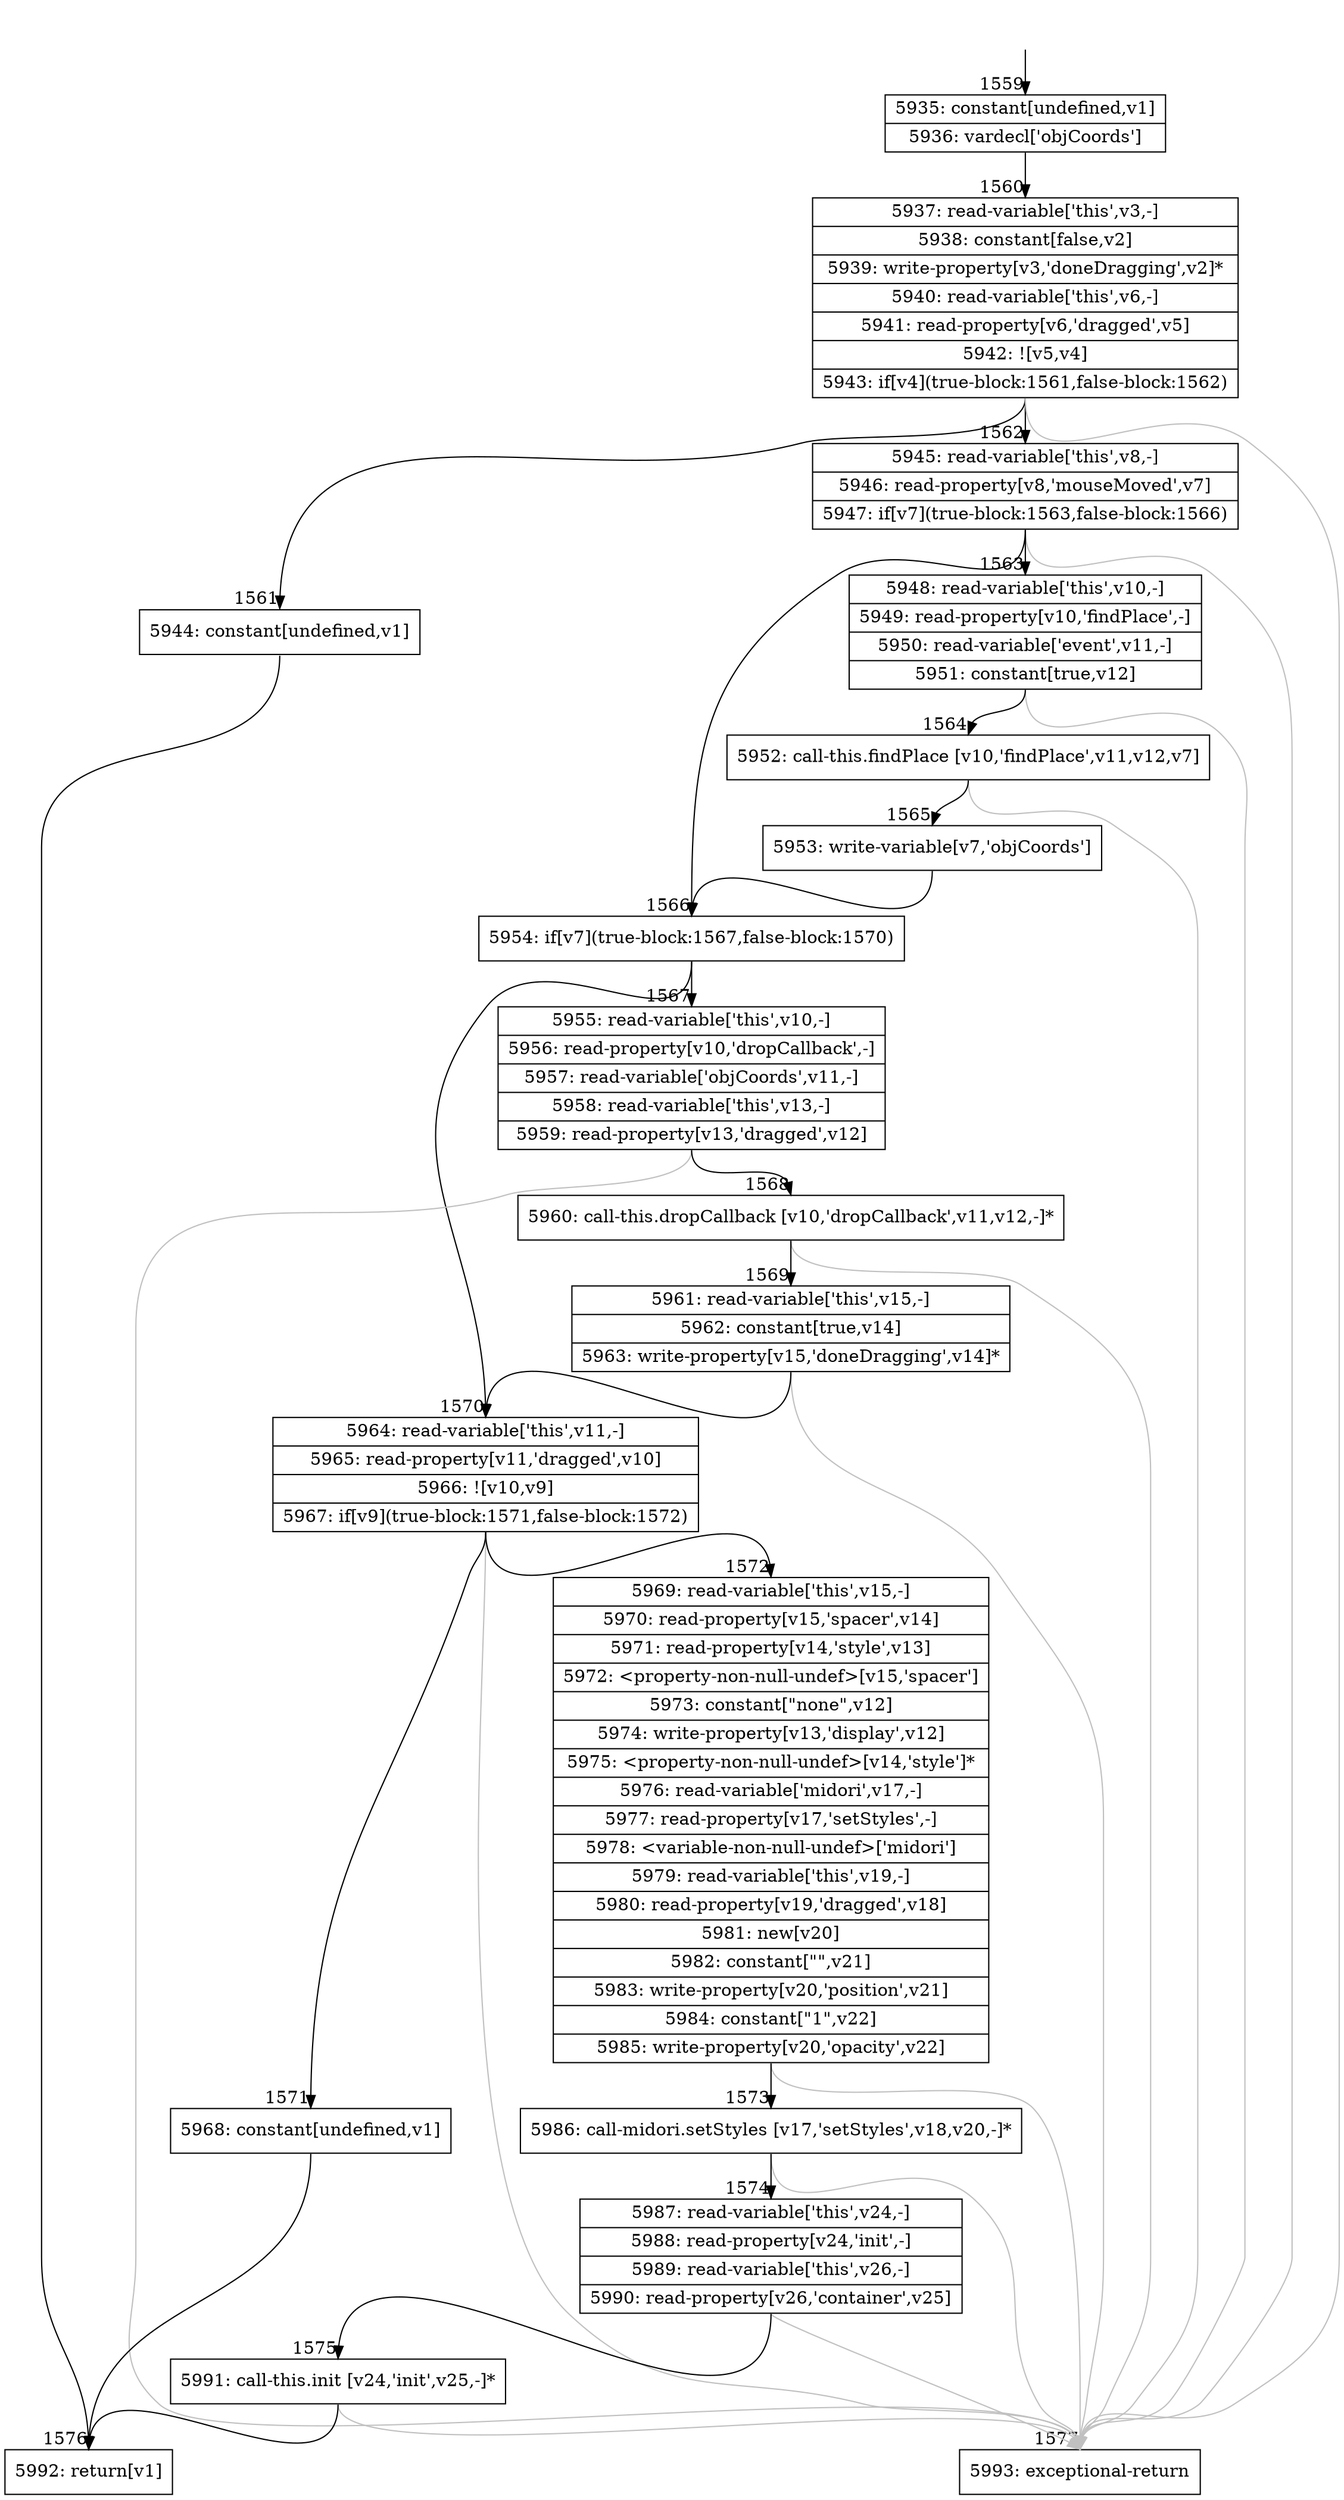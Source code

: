 digraph {
rankdir="TD"
BB_entry88[shape=none,label=""];
BB_entry88 -> BB1559 [tailport=s, headport=n, headlabel="    1559"]
BB1559 [shape=record label="{5935: constant[undefined,v1]|5936: vardecl['objCoords']}" ] 
BB1559 -> BB1560 [tailport=s, headport=n, headlabel="      1560"]
BB1560 [shape=record label="{5937: read-variable['this',v3,-]|5938: constant[false,v2]|5939: write-property[v3,'doneDragging',v2]*|5940: read-variable['this',v6,-]|5941: read-property[v6,'dragged',v5]|5942: ![v5,v4]|5943: if[v4](true-block:1561,false-block:1562)}" ] 
BB1560 -> BB1561 [tailport=s, headport=n, headlabel="      1561"]
BB1560 -> BB1562 [tailport=s, headport=n, headlabel="      1562"]
BB1560 -> BB1577 [tailport=s, headport=n, color=gray, headlabel="      1577"]
BB1561 [shape=record label="{5944: constant[undefined,v1]}" ] 
BB1561 -> BB1576 [tailport=s, headport=n, headlabel="      1576"]
BB1562 [shape=record label="{5945: read-variable['this',v8,-]|5946: read-property[v8,'mouseMoved',v7]|5947: if[v7](true-block:1563,false-block:1566)}" ] 
BB1562 -> BB1566 [tailport=s, headport=n, headlabel="      1566"]
BB1562 -> BB1563 [tailport=s, headport=n, headlabel="      1563"]
BB1562 -> BB1577 [tailport=s, headport=n, color=gray]
BB1563 [shape=record label="{5948: read-variable['this',v10,-]|5949: read-property[v10,'findPlace',-]|5950: read-variable['event',v11,-]|5951: constant[true,v12]}" ] 
BB1563 -> BB1564 [tailport=s, headport=n, headlabel="      1564"]
BB1563 -> BB1577 [tailport=s, headport=n, color=gray]
BB1564 [shape=record label="{5952: call-this.findPlace [v10,'findPlace',v11,v12,v7]}" ] 
BB1564 -> BB1565 [tailport=s, headport=n, headlabel="      1565"]
BB1564 -> BB1577 [tailport=s, headport=n, color=gray]
BB1565 [shape=record label="{5953: write-variable[v7,'objCoords']}" ] 
BB1565 -> BB1566 [tailport=s, headport=n]
BB1566 [shape=record label="{5954: if[v7](true-block:1567,false-block:1570)}" ] 
BB1566 -> BB1567 [tailport=s, headport=n, headlabel="      1567"]
BB1566 -> BB1570 [tailport=s, headport=n, headlabel="      1570"]
BB1567 [shape=record label="{5955: read-variable['this',v10,-]|5956: read-property[v10,'dropCallback',-]|5957: read-variable['objCoords',v11,-]|5958: read-variable['this',v13,-]|5959: read-property[v13,'dragged',v12]}" ] 
BB1567 -> BB1568 [tailport=s, headport=n, headlabel="      1568"]
BB1567 -> BB1577 [tailport=s, headport=n, color=gray]
BB1568 [shape=record label="{5960: call-this.dropCallback [v10,'dropCallback',v11,v12,-]*}" ] 
BB1568 -> BB1569 [tailport=s, headport=n, headlabel="      1569"]
BB1568 -> BB1577 [tailport=s, headport=n, color=gray]
BB1569 [shape=record label="{5961: read-variable['this',v15,-]|5962: constant[true,v14]|5963: write-property[v15,'doneDragging',v14]*}" ] 
BB1569 -> BB1570 [tailport=s, headport=n]
BB1569 -> BB1577 [tailport=s, headport=n, color=gray]
BB1570 [shape=record label="{5964: read-variable['this',v11,-]|5965: read-property[v11,'dragged',v10]|5966: ![v10,v9]|5967: if[v9](true-block:1571,false-block:1572)}" ] 
BB1570 -> BB1571 [tailport=s, headport=n, headlabel="      1571"]
BB1570 -> BB1572 [tailport=s, headport=n, headlabel="      1572"]
BB1570 -> BB1577 [tailport=s, headport=n, color=gray]
BB1571 [shape=record label="{5968: constant[undefined,v1]}" ] 
BB1571 -> BB1576 [tailport=s, headport=n]
BB1572 [shape=record label="{5969: read-variable['this',v15,-]|5970: read-property[v15,'spacer',v14]|5971: read-property[v14,'style',v13]|5972: \<property-non-null-undef\>[v15,'spacer']|5973: constant[\"none\",v12]|5974: write-property[v13,'display',v12]|5975: \<property-non-null-undef\>[v14,'style']*|5976: read-variable['midori',v17,-]|5977: read-property[v17,'setStyles',-]|5978: \<variable-non-null-undef\>['midori']|5979: read-variable['this',v19,-]|5980: read-property[v19,'dragged',v18]|5981: new[v20]|5982: constant[\"\",v21]|5983: write-property[v20,'position',v21]|5984: constant[\"1\",v22]|5985: write-property[v20,'opacity',v22]}" ] 
BB1572 -> BB1573 [tailport=s, headport=n, headlabel="      1573"]
BB1572 -> BB1577 [tailport=s, headport=n, color=gray]
BB1573 [shape=record label="{5986: call-midori.setStyles [v17,'setStyles',v18,v20,-]*}" ] 
BB1573 -> BB1574 [tailport=s, headport=n, headlabel="      1574"]
BB1573 -> BB1577 [tailport=s, headport=n, color=gray]
BB1574 [shape=record label="{5987: read-variable['this',v24,-]|5988: read-property[v24,'init',-]|5989: read-variable['this',v26,-]|5990: read-property[v26,'container',v25]}" ] 
BB1574 -> BB1575 [tailport=s, headport=n, headlabel="      1575"]
BB1574 -> BB1577 [tailport=s, headport=n, color=gray]
BB1575 [shape=record label="{5991: call-this.init [v24,'init',v25,-]*}" ] 
BB1575 -> BB1576 [tailport=s, headport=n]
BB1575 -> BB1577 [tailport=s, headport=n, color=gray]
BB1576 [shape=record label="{5992: return[v1]}" ] 
BB1577 [shape=record label="{5993: exceptional-return}" ] 
//#$~ 1174
}
